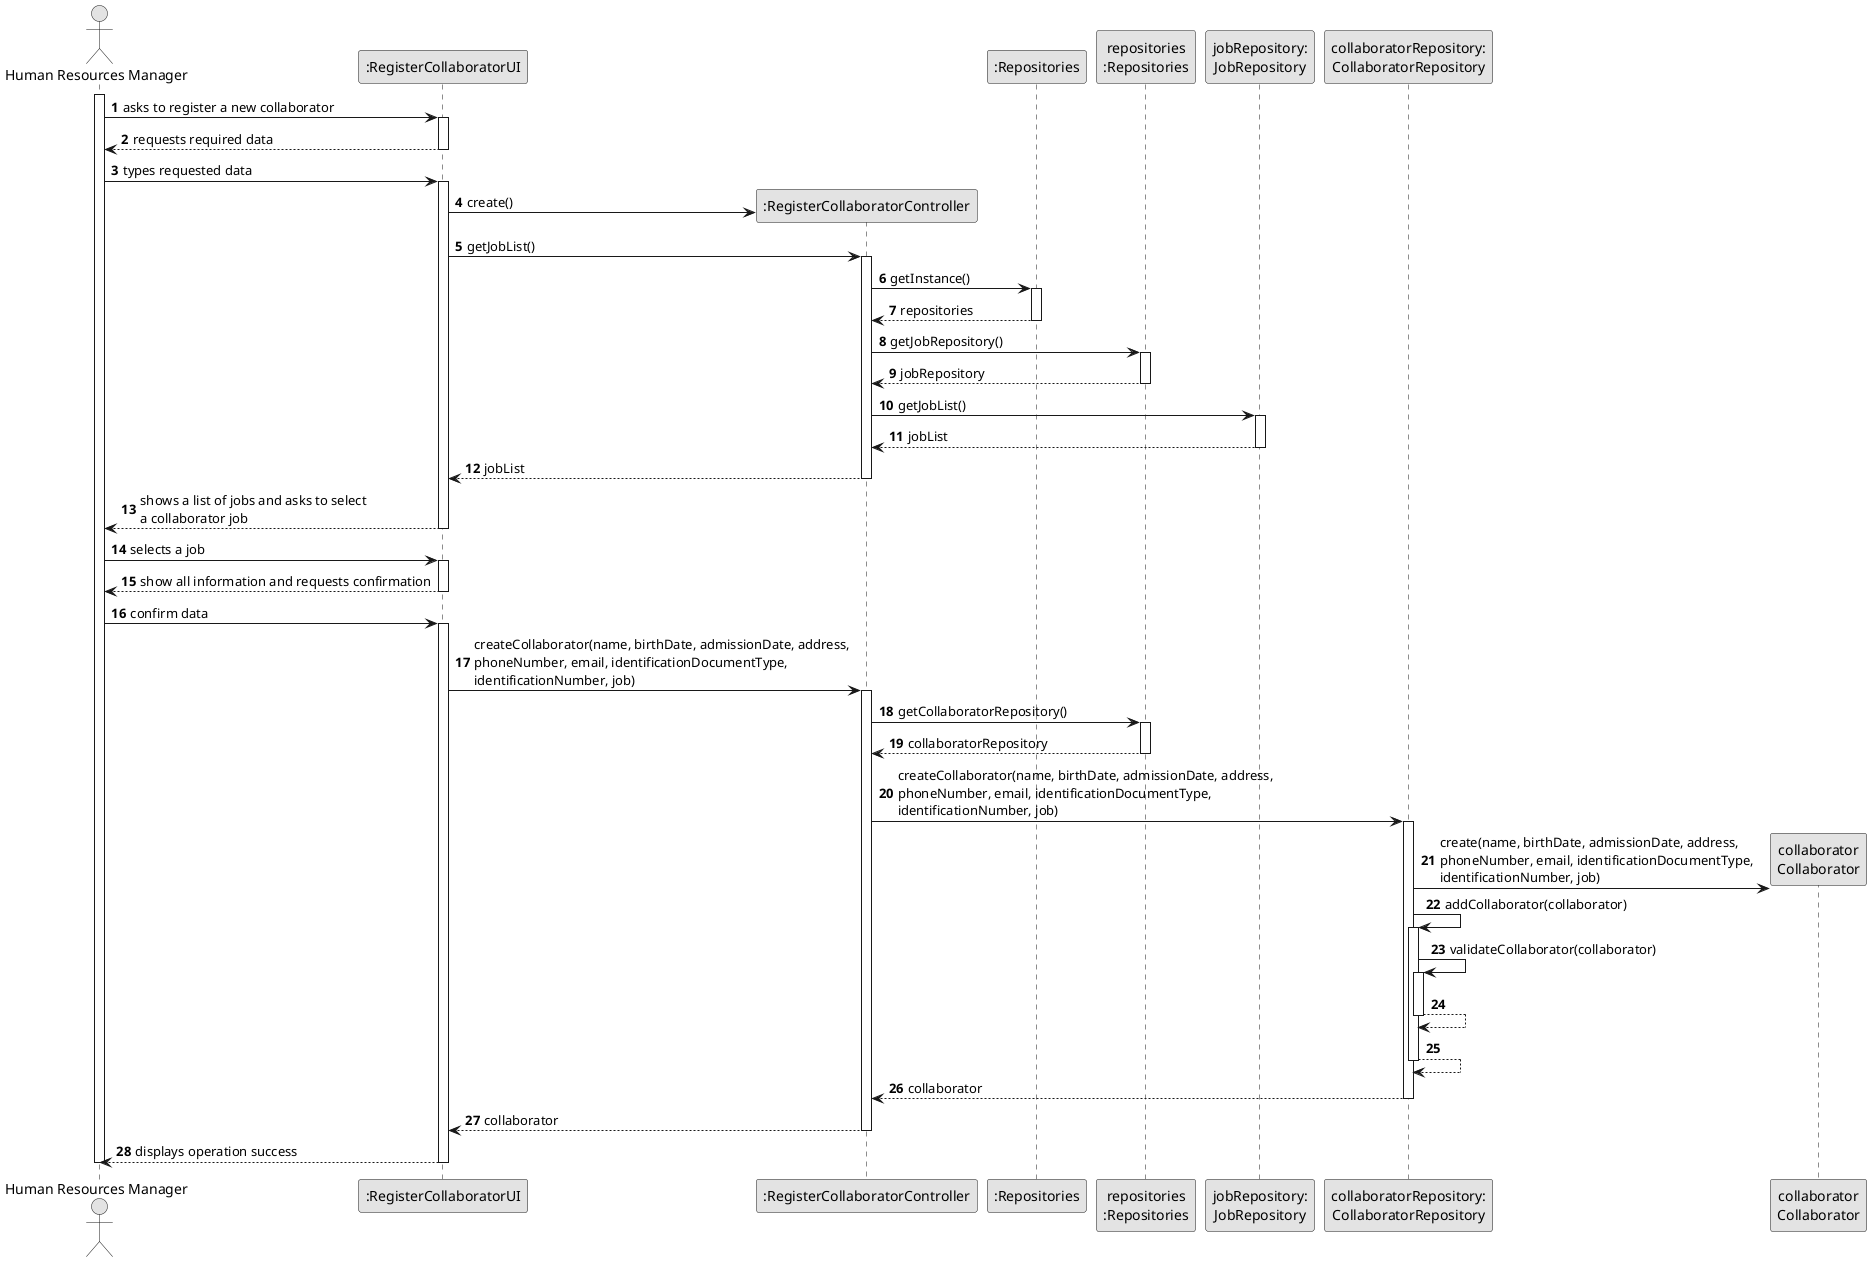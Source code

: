 @startuml
skinparam monochrome true
skinparam packageStyle rectangle
skinparam shadowing false

autonumber

'hide footbox
actor "Human Resources Manager" as ADM
participant ":RegisterCollaboratorUI" as UI
participant ":RegisterCollaboratorController" as CTRL
participant ":Repositories" as RepositorySingleton
participant "repositories\n:Repositories" as PLAT
participant "jobRepository:\nJobRepository" as JobRepository
participant "collaboratorRepository:\nCollaboratorRepository" as CollaboratorRepository
participant "collaborator\nCollaborator" as Collaborator

activate ADM

        ADM -> UI : asks to register a new collaborator

        activate UI

            UI --> ADM: requests required data
            deactivate UI

            ADM -> UI : types requested data
            activate UI

            UI -> CTRL** : create()

            UI -> CTRL : getJobList()
            activate CTRL

                CTRL -> RepositorySingleton : getInstance()
                activate RepositorySingleton

                    RepositorySingleton --> CTRL: repositories
                deactivate RepositorySingleton

                CTRL -> PLAT : getJobRepository()
                activate PLAT

                    PLAT --> CTRL: jobRepository
                deactivate PLAT

                CTRL -> JobRepository : getJobList()
                activate JobRepository

                    JobRepository --> CTRL : jobList
                deactivate JobRepository

                CTRL --> UI : jobList
            deactivate CTRL

            UI --> ADM : shows a list of jobs and asks to select\na collaborator job
        deactivate UI

    ADM -> UI : selects a job
    activate UI

        UI --> ADM : show all information and requests confirmation
    deactivate UI

    ADM -> UI : confirm data
    activate UI

    UI -> CTRL: createCollaborator(name, birthDate, admissionDate, address,\nphoneNumber, email, identificationDocumentType,\nidentificationNumber, job)
    activate CTRL

                CTRL -> PLAT : getCollaboratorRepository()
                activate PLAT

                    PLAT --> CTRL : collaboratorRepository
                deactivate PLAT

                CTRL -> CollaboratorRepository: createCollaborator(name, birthDate, admissionDate, address,\nphoneNumber, email, identificationDocumentType,\nidentificationNumber, job)
                activate CollaboratorRepository

                CollaboratorRepository -> Collaborator**: create(name, birthDate, admissionDate, address,\nphoneNumber, email, identificationDocumentType,\nidentificationNumber, job)

                CollaboratorRepository -> CollaboratorRepository: addCollaborator(collaborator)
                activate CollaboratorRepository

                CollaboratorRepository -> CollaboratorRepository: validateCollaborator(collaborator)
                activate CollaboratorRepository

                CollaboratorRepository --> CollaboratorRepository
                deactivate CollaboratorRepository

                CollaboratorRepository --> CollaboratorRepository
                deactivate CollaboratorRepository

                CollaboratorRepository --> CTRL: collaborator
                deactivate CollaboratorRepository

                CTRL --> UI: collaborator
                deactivate CTRL

                UI --> ADM: displays operation success



    deactivate UI

deactivate ADM

@enduml